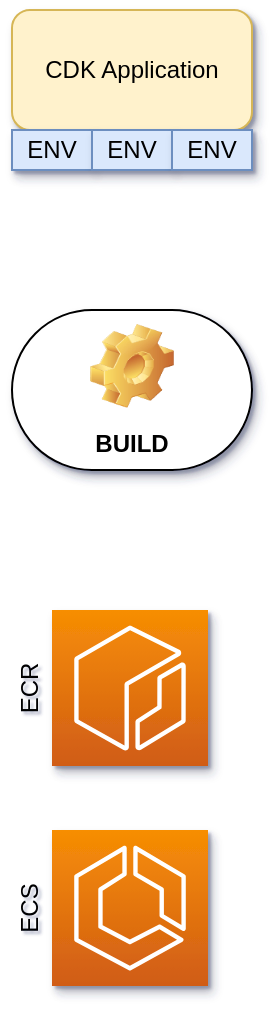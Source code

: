 <mxfile version="21.2.3" type="github">
  <diagram name="Stránka-1" id="pbJBylKxU5VuryBFHDFz">
    <mxGraphModel dx="1026" dy="1750" grid="1" gridSize="10" guides="1" tooltips="1" connect="1" arrows="1" fold="1" page="1" pageScale="1" pageWidth="827" pageHeight="1169" background="none" math="0" shadow="1">
      <root>
        <mxCell id="0" />
        <mxCell id="1" parent="0" />
        <mxCell id="vKwGqFaDPew6xlJv7KLT-4" value="CDK Application" style="rounded=1;whiteSpace=wrap;html=1;fillColor=#fff2cc;strokeColor=#d6b656;shadow=1;" vertex="1" parent="1">
          <mxGeometry x="60" y="-1120" width="120" height="60" as="geometry" />
        </mxCell>
        <mxCell id="vKwGqFaDPew6xlJv7KLT-5" value="ENV" style="rounded=0;whiteSpace=wrap;html=1;fillColor=#dae8fc;strokeColor=#6c8ebf;shadow=1;" vertex="1" parent="1">
          <mxGeometry x="60" y="-1060" width="40" height="20" as="geometry" />
        </mxCell>
        <mxCell id="vKwGqFaDPew6xlJv7KLT-6" value="ENV" style="rounded=0;whiteSpace=wrap;html=1;fillColor=#dae8fc;strokeColor=#6c8ebf;shadow=1;" vertex="1" parent="1">
          <mxGeometry x="100" y="-1060" width="40" height="20" as="geometry" />
        </mxCell>
        <mxCell id="vKwGqFaDPew6xlJv7KLT-7" value="ENV" style="rounded=0;whiteSpace=wrap;html=1;fillColor=#dae8fc;strokeColor=#6c8ebf;shadow=1;" vertex="1" parent="1">
          <mxGeometry x="140" y="-1060" width="40" height="20" as="geometry" />
        </mxCell>
        <mxCell id="vKwGqFaDPew6xlJv7KLT-12" value="BUILD" style="label;whiteSpace=wrap;html=1;align=center;verticalAlign=bottom;spacingLeft=0;spacingBottom=4;imageAlign=center;imageVerticalAlign=top;image=img/clipart/Gear_128x128.png;arcSize=50;shadow=1;" vertex="1" parent="1">
          <mxGeometry x="60" y="-970" width="120" height="80" as="geometry" />
        </mxCell>
        <mxCell id="vKwGqFaDPew6xlJv7KLT-13" value="" style="sketch=0;points=[[0,0,0],[0.25,0,0],[0.5,0,0],[0.75,0,0],[1,0,0],[0,1,0],[0.25,1,0],[0.5,1,0],[0.75,1,0],[1,1,0],[0,0.25,0],[0,0.5,0],[0,0.75,0],[1,0.25,0],[1,0.5,0],[1,0.75,0]];outlineConnect=0;fontColor=#232F3E;gradientColor=#F78E04;gradientDirection=north;fillColor=#D05C17;strokeColor=#ffffff;dashed=0;verticalLabelPosition=bottom;verticalAlign=top;align=center;html=1;fontSize=12;fontStyle=0;aspect=fixed;shape=mxgraph.aws4.resourceIcon;resIcon=mxgraph.aws4.ecr;shadow=1;" vertex="1" parent="1">
          <mxGeometry x="80" y="-820" width="78" height="78" as="geometry" />
        </mxCell>
        <mxCell id="vKwGqFaDPew6xlJv7KLT-14" value="" style="sketch=0;points=[[0,0,0],[0.25,0,0],[0.5,0,0],[0.75,0,0],[1,0,0],[0,1,0],[0.25,1,0],[0.5,1,0],[0.75,1,0],[1,1,0],[0,0.25,0],[0,0.5,0],[0,0.75,0],[1,0.25,0],[1,0.5,0],[1,0.75,0]];outlineConnect=0;fontColor=#232F3E;gradientColor=#F78E04;gradientDirection=north;fillColor=#D05C17;strokeColor=#ffffff;dashed=0;verticalLabelPosition=bottom;verticalAlign=top;align=center;html=1;fontSize=12;fontStyle=0;aspect=fixed;shape=mxgraph.aws4.resourceIcon;resIcon=mxgraph.aws4.ecs;shadow=1;" vertex="1" parent="1">
          <mxGeometry x="80" y="-710" width="78" height="78" as="geometry" />
        </mxCell>
        <mxCell id="vKwGqFaDPew6xlJv7KLT-16" value="ECR" style="text;html=1;strokeColor=none;fillColor=none;align=center;verticalAlign=middle;whiteSpace=wrap;rounded=0;rotation=-90;" vertex="1" parent="1">
          <mxGeometry x="39" y="-796" width="60" height="30" as="geometry" />
        </mxCell>
        <mxCell id="vKwGqFaDPew6xlJv7KLT-18" value="ECS" style="text;html=1;strokeColor=none;fillColor=none;align=center;verticalAlign=middle;whiteSpace=wrap;rounded=0;rotation=-90;" vertex="1" parent="1">
          <mxGeometry x="39" y="-686" width="60" height="30" as="geometry" />
        </mxCell>
      </root>
    </mxGraphModel>
  </diagram>
</mxfile>
